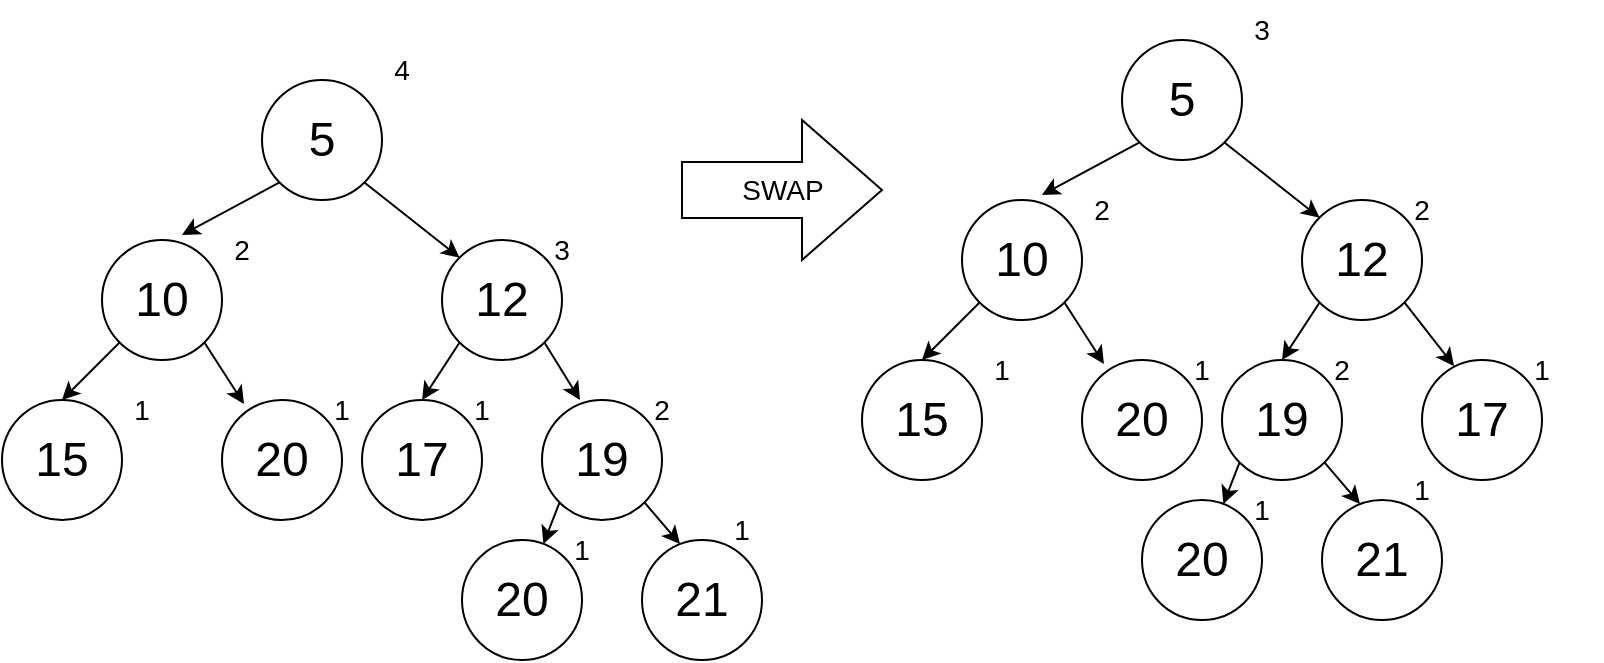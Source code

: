 <mxfile version="16.1.2" type="device"><diagram id="oeTP1227Fok0xVzUUvgo" name="Page-1"><mxGraphModel dx="1102" dy="865" grid="1" gridSize="10" guides="1" tooltips="1" connect="1" arrows="1" fold="1" page="1" pageScale="1" pageWidth="850" pageHeight="1100" math="0" shadow="0"><root><mxCell id="0"/><mxCell id="1" parent="0"/><mxCell id="4z57YgowG81zO-twMssr-59" style="edgeStyle=none;rounded=0;orthogonalLoop=1;jettySize=auto;html=1;exitX=0;exitY=1;exitDx=0;exitDy=0;entryX=0.5;entryY=0;entryDx=0;entryDy=0;fontSize=14;" parent="1" source="4z57YgowG81zO-twMssr-61" target="4z57YgowG81zO-twMssr-63" edge="1"><mxGeometry relative="1" as="geometry"/></mxCell><mxCell id="4z57YgowG81zO-twMssr-60" style="edgeStyle=none;rounded=0;orthogonalLoop=1;jettySize=auto;html=1;exitX=1;exitY=1;exitDx=0;exitDy=0;entryX=0.183;entryY=0.033;entryDx=0;entryDy=0;entryPerimeter=0;fontSize=14;" parent="1" source="4z57YgowG81zO-twMssr-61" target="4z57YgowG81zO-twMssr-65" edge="1"><mxGeometry relative="1" as="geometry"/></mxCell><mxCell id="4z57YgowG81zO-twMssr-61" value="&lt;font style=&quot;font-size: 24px&quot;&gt;10&lt;/font&gt;" style="ellipse;whiteSpace=wrap;html=1;aspect=fixed;" parent="1" vertex="1"><mxGeometry x="60" y="200" width="60" height="60" as="geometry"/></mxCell><mxCell id="4z57YgowG81zO-twMssr-62" value="2" style="text;html=1;strokeColor=none;fillColor=none;align=center;verticalAlign=middle;whiteSpace=wrap;rounded=0;fontSize=14;" parent="1" vertex="1"><mxGeometry x="100" y="190" width="60" height="30" as="geometry"/></mxCell><mxCell id="4z57YgowG81zO-twMssr-63" value="&lt;font style=&quot;font-size: 24px&quot;&gt;15&lt;/font&gt;" style="ellipse;whiteSpace=wrap;html=1;aspect=fixed;" parent="1" vertex="1"><mxGeometry x="10" y="280" width="60" height="60" as="geometry"/></mxCell><mxCell id="4z57YgowG81zO-twMssr-64" value="1" style="text;html=1;strokeColor=none;fillColor=none;align=center;verticalAlign=middle;whiteSpace=wrap;rounded=0;fontSize=14;" parent="1" vertex="1"><mxGeometry x="50" y="270" width="60" height="30" as="geometry"/></mxCell><mxCell id="4z57YgowG81zO-twMssr-65" value="&lt;font style=&quot;font-size: 24px&quot;&gt;20&lt;/font&gt;" style="ellipse;whiteSpace=wrap;html=1;aspect=fixed;" parent="1" vertex="1"><mxGeometry x="120" y="280" width="60" height="60" as="geometry"/></mxCell><mxCell id="4z57YgowG81zO-twMssr-66" value="1" style="text;html=1;strokeColor=none;fillColor=none;align=center;verticalAlign=middle;whiteSpace=wrap;rounded=0;fontSize=14;" parent="1" vertex="1"><mxGeometry x="150" y="270" width="60" height="30" as="geometry"/></mxCell><mxCell id="4z57YgowG81zO-twMssr-67" style="edgeStyle=none;rounded=0;orthogonalLoop=1;jettySize=auto;html=1;exitX=0;exitY=1;exitDx=0;exitDy=0;entryX=0;entryY=0.25;entryDx=0;entryDy=0;fontSize=14;" parent="1" source="4z57YgowG81zO-twMssr-69" target="4z57YgowG81zO-twMssr-62" edge="1"><mxGeometry relative="1" as="geometry"/></mxCell><mxCell id="4z57YgowG81zO-twMssr-68" style="edgeStyle=none;rounded=0;orthogonalLoop=1;jettySize=auto;html=1;exitX=1;exitY=1;exitDx=0;exitDy=0;entryX=0;entryY=0;entryDx=0;entryDy=0;fontSize=14;" parent="1" source="4z57YgowG81zO-twMssr-69" target="4z57YgowG81zO-twMssr-73" edge="1"><mxGeometry relative="1" as="geometry"/></mxCell><mxCell id="4z57YgowG81zO-twMssr-69" value="&lt;font style=&quot;font-size: 24px&quot;&gt;5&lt;/font&gt;" style="ellipse;whiteSpace=wrap;html=1;aspect=fixed;" parent="1" vertex="1"><mxGeometry x="140" y="120" width="60" height="60" as="geometry"/></mxCell><mxCell id="4z57YgowG81zO-twMssr-70" value="4" style="text;html=1;strokeColor=none;fillColor=none;align=center;verticalAlign=middle;whiteSpace=wrap;rounded=0;fontSize=14;" parent="1" vertex="1"><mxGeometry x="180" y="100" width="60" height="30" as="geometry"/></mxCell><mxCell id="4z57YgowG81zO-twMssr-71" style="edgeStyle=none;rounded=0;orthogonalLoop=1;jettySize=auto;html=1;exitX=0;exitY=1;exitDx=0;exitDy=0;entryX=0.5;entryY=0;entryDx=0;entryDy=0;fontSize=14;" parent="1" source="4z57YgowG81zO-twMssr-73" target="4z57YgowG81zO-twMssr-75" edge="1"><mxGeometry relative="1" as="geometry"/></mxCell><mxCell id="4z57YgowG81zO-twMssr-72" style="edgeStyle=none;rounded=0;orthogonalLoop=1;jettySize=auto;html=1;exitX=1;exitY=1;exitDx=0;exitDy=0;entryX=0.317;entryY=0;entryDx=0;entryDy=0;entryPerimeter=0;fontSize=14;" parent="1" source="4z57YgowG81zO-twMssr-73" target="4z57YgowG81zO-twMssr-78" edge="1"><mxGeometry relative="1" as="geometry"/></mxCell><mxCell id="4z57YgowG81zO-twMssr-73" value="&lt;font style=&quot;font-size: 24px&quot;&gt;12&lt;/font&gt;" style="ellipse;whiteSpace=wrap;html=1;aspect=fixed;" parent="1" vertex="1"><mxGeometry x="230" y="200" width="60" height="60" as="geometry"/></mxCell><mxCell id="4z57YgowG81zO-twMssr-74" value="3" style="text;html=1;strokeColor=none;fillColor=none;align=center;verticalAlign=middle;whiteSpace=wrap;rounded=0;fontSize=14;" parent="1" vertex="1"><mxGeometry x="260" y="190" width="60" height="30" as="geometry"/></mxCell><mxCell id="4z57YgowG81zO-twMssr-75" value="&lt;font style=&quot;font-size: 24px&quot;&gt;17&lt;/font&gt;" style="ellipse;whiteSpace=wrap;html=1;aspect=fixed;" parent="1" vertex="1"><mxGeometry x="190" y="280" width="60" height="60" as="geometry"/></mxCell><mxCell id="4z57YgowG81zO-twMssr-76" value="1" style="text;html=1;strokeColor=none;fillColor=none;align=center;verticalAlign=middle;whiteSpace=wrap;rounded=0;fontSize=14;" parent="1" vertex="1"><mxGeometry x="220" y="270" width="60" height="30" as="geometry"/></mxCell><mxCell id="4z57YgowG81zO-twMssr-82" style="edgeStyle=none;rounded=0;orthogonalLoop=1;jettySize=auto;html=1;exitX=0;exitY=1;exitDx=0;exitDy=0;fontSize=14;" parent="1" source="4z57YgowG81zO-twMssr-78" target="4z57YgowG81zO-twMssr-80" edge="1"><mxGeometry relative="1" as="geometry"/></mxCell><mxCell id="4z57YgowG81zO-twMssr-85" style="edgeStyle=none;rounded=0;orthogonalLoop=1;jettySize=auto;html=1;exitX=1;exitY=1;exitDx=0;exitDy=0;entryX=0.317;entryY=0.033;entryDx=0;entryDy=0;entryPerimeter=0;fontSize=14;" parent="1" source="4z57YgowG81zO-twMssr-78" target="4z57YgowG81zO-twMssr-84" edge="1"><mxGeometry relative="1" as="geometry"/></mxCell><mxCell id="4z57YgowG81zO-twMssr-78" value="&lt;font style=&quot;font-size: 24px&quot;&gt;19&lt;/font&gt;" style="ellipse;whiteSpace=wrap;html=1;aspect=fixed;" parent="1" vertex="1"><mxGeometry x="280" y="280" width="60" height="60" as="geometry"/></mxCell><mxCell id="4z57YgowG81zO-twMssr-79" value="2" style="text;html=1;strokeColor=none;fillColor=none;align=center;verticalAlign=middle;whiteSpace=wrap;rounded=0;fontSize=14;" parent="1" vertex="1"><mxGeometry x="310" y="270" width="60" height="30" as="geometry"/></mxCell><mxCell id="4z57YgowG81zO-twMssr-80" value="&lt;font style=&quot;font-size: 24px&quot;&gt;20&lt;/font&gt;" style="ellipse;whiteSpace=wrap;html=1;aspect=fixed;" parent="1" vertex="1"><mxGeometry x="240" y="350" width="60" height="60" as="geometry"/></mxCell><mxCell id="4z57YgowG81zO-twMssr-81" value="1" style="text;html=1;strokeColor=none;fillColor=none;align=center;verticalAlign=middle;whiteSpace=wrap;rounded=0;fontSize=14;" parent="1" vertex="1"><mxGeometry x="270" y="340" width="60" height="30" as="geometry"/></mxCell><mxCell id="4z57YgowG81zO-twMssr-83" value="SWAP" style="html=1;shadow=0;dashed=0;align=center;verticalAlign=middle;shape=mxgraph.arrows2.arrow;dy=0.6;dx=40;notch=0;fontSize=14;strokeColor=#000000;fillColor=none;" parent="1" vertex="1"><mxGeometry x="350" y="140" width="100" height="70" as="geometry"/></mxCell><mxCell id="4z57YgowG81zO-twMssr-84" value="&lt;font style=&quot;font-size: 24px&quot;&gt;21&lt;/font&gt;" style="ellipse;whiteSpace=wrap;html=1;aspect=fixed;" parent="1" vertex="1"><mxGeometry x="330" y="350" width="60" height="60" as="geometry"/></mxCell><mxCell id="4z57YgowG81zO-twMssr-86" value="1" style="text;html=1;strokeColor=none;fillColor=none;align=center;verticalAlign=middle;whiteSpace=wrap;rounded=0;fontSize=14;" parent="1" vertex="1"><mxGeometry x="350" y="330" width="60" height="30" as="geometry"/></mxCell><mxCell id="4z57YgowG81zO-twMssr-87" style="edgeStyle=none;rounded=0;orthogonalLoop=1;jettySize=auto;html=1;exitX=0;exitY=1;exitDx=0;exitDy=0;entryX=0.5;entryY=0;entryDx=0;entryDy=0;fontSize=14;" parent="1" source="4z57YgowG81zO-twMssr-89" target="4z57YgowG81zO-twMssr-91" edge="1"><mxGeometry relative="1" as="geometry"/></mxCell><mxCell id="4z57YgowG81zO-twMssr-88" style="edgeStyle=none;rounded=0;orthogonalLoop=1;jettySize=auto;html=1;exitX=1;exitY=1;exitDx=0;exitDy=0;entryX=0.183;entryY=0.033;entryDx=0;entryDy=0;entryPerimeter=0;fontSize=14;" parent="1" source="4z57YgowG81zO-twMssr-89" target="4z57YgowG81zO-twMssr-93" edge="1"><mxGeometry relative="1" as="geometry"/></mxCell><mxCell id="4z57YgowG81zO-twMssr-89" value="&lt;font style=&quot;font-size: 24px&quot;&gt;10&lt;/font&gt;" style="ellipse;whiteSpace=wrap;html=1;aspect=fixed;" parent="1" vertex="1"><mxGeometry x="490" y="180" width="60" height="60" as="geometry"/></mxCell><mxCell id="4z57YgowG81zO-twMssr-90" value="2" style="text;html=1;strokeColor=none;fillColor=none;align=center;verticalAlign=middle;whiteSpace=wrap;rounded=0;fontSize=14;" parent="1" vertex="1"><mxGeometry x="530" y="170" width="60" height="30" as="geometry"/></mxCell><mxCell id="4z57YgowG81zO-twMssr-91" value="&lt;font style=&quot;font-size: 24px&quot;&gt;15&lt;/font&gt;" style="ellipse;whiteSpace=wrap;html=1;aspect=fixed;" parent="1" vertex="1"><mxGeometry x="440" y="260" width="60" height="60" as="geometry"/></mxCell><mxCell id="4z57YgowG81zO-twMssr-92" value="1" style="text;html=1;strokeColor=none;fillColor=none;align=center;verticalAlign=middle;whiteSpace=wrap;rounded=0;fontSize=14;" parent="1" vertex="1"><mxGeometry x="480" y="250" width="60" height="30" as="geometry"/></mxCell><mxCell id="4z57YgowG81zO-twMssr-93" value="&lt;font style=&quot;font-size: 24px&quot;&gt;20&lt;/font&gt;" style="ellipse;whiteSpace=wrap;html=1;aspect=fixed;" parent="1" vertex="1"><mxGeometry x="550" y="260" width="60" height="60" as="geometry"/></mxCell><mxCell id="4z57YgowG81zO-twMssr-94" value="1" style="text;html=1;strokeColor=none;fillColor=none;align=center;verticalAlign=middle;whiteSpace=wrap;rounded=0;fontSize=14;" parent="1" vertex="1"><mxGeometry x="580" y="250" width="60" height="30" as="geometry"/></mxCell><mxCell id="4z57YgowG81zO-twMssr-95" style="edgeStyle=none;rounded=0;orthogonalLoop=1;jettySize=auto;html=1;exitX=0;exitY=1;exitDx=0;exitDy=0;entryX=0;entryY=0.25;entryDx=0;entryDy=0;fontSize=14;" parent="1" source="4z57YgowG81zO-twMssr-97" target="4z57YgowG81zO-twMssr-90" edge="1"><mxGeometry relative="1" as="geometry"/></mxCell><mxCell id="4z57YgowG81zO-twMssr-96" style="edgeStyle=none;rounded=0;orthogonalLoop=1;jettySize=auto;html=1;exitX=1;exitY=1;exitDx=0;exitDy=0;entryX=0;entryY=0;entryDx=0;entryDy=0;fontSize=14;" parent="1" source="4z57YgowG81zO-twMssr-97" target="4z57YgowG81zO-twMssr-101" edge="1"><mxGeometry relative="1" as="geometry"/></mxCell><mxCell id="4z57YgowG81zO-twMssr-97" value="&lt;font style=&quot;font-size: 24px&quot;&gt;5&lt;/font&gt;" style="ellipse;whiteSpace=wrap;html=1;aspect=fixed;" parent="1" vertex="1"><mxGeometry x="570" y="100" width="60" height="60" as="geometry"/></mxCell><mxCell id="4z57YgowG81zO-twMssr-98" value="3" style="text;html=1;strokeColor=none;fillColor=none;align=center;verticalAlign=middle;whiteSpace=wrap;rounded=0;fontSize=14;" parent="1" vertex="1"><mxGeometry x="610" y="80" width="60" height="30" as="geometry"/></mxCell><mxCell id="4z57YgowG81zO-twMssr-113" style="edgeStyle=none;rounded=0;orthogonalLoop=1;jettySize=auto;html=1;exitX=0;exitY=1;exitDx=0;exitDy=0;fontSize=14;" parent="1" source="4z57YgowG81zO-twMssr-101" edge="1"><mxGeometry relative="1" as="geometry"><mxPoint x="650" y="260" as="targetPoint"/></mxGeometry></mxCell><mxCell id="4z57YgowG81zO-twMssr-114" style="edgeStyle=none;rounded=0;orthogonalLoop=1;jettySize=auto;html=1;exitX=1;exitY=1;exitDx=0;exitDy=0;entryX=0.267;entryY=0.05;entryDx=0;entryDy=0;entryPerimeter=0;fontSize=14;" parent="1" source="4z57YgowG81zO-twMssr-101" target="4z57YgowG81zO-twMssr-103" edge="1"><mxGeometry relative="1" as="geometry"/></mxCell><mxCell id="4z57YgowG81zO-twMssr-101" value="&lt;font style=&quot;font-size: 24px&quot;&gt;12&lt;/font&gt;" style="ellipse;whiteSpace=wrap;html=1;aspect=fixed;" parent="1" vertex="1"><mxGeometry x="660" y="180" width="60" height="60" as="geometry"/></mxCell><mxCell id="4z57YgowG81zO-twMssr-102" value="2" style="text;html=1;strokeColor=none;fillColor=none;align=center;verticalAlign=middle;whiteSpace=wrap;rounded=0;fontSize=14;" parent="1" vertex="1"><mxGeometry x="690" y="170" width="60" height="30" as="geometry"/></mxCell><mxCell id="4z57YgowG81zO-twMssr-103" value="&lt;font style=&quot;font-size: 24px&quot;&gt;17&lt;/font&gt;" style="ellipse;whiteSpace=wrap;html=1;aspect=fixed;" parent="1" vertex="1"><mxGeometry x="720" y="260" width="60" height="60" as="geometry"/></mxCell><mxCell id="4z57YgowG81zO-twMssr-104" value="1" style="text;html=1;strokeColor=none;fillColor=none;align=center;verticalAlign=middle;whiteSpace=wrap;rounded=0;fontSize=14;" parent="1" vertex="1"><mxGeometry x="750" y="250" width="60" height="30" as="geometry"/></mxCell><mxCell id="4z57YgowG81zO-twMssr-105" style="edgeStyle=none;rounded=0;orthogonalLoop=1;jettySize=auto;html=1;exitX=0;exitY=1;exitDx=0;exitDy=0;fontSize=14;" parent="1" source="4z57YgowG81zO-twMssr-107" target="4z57YgowG81zO-twMssr-109" edge="1"><mxGeometry relative="1" as="geometry"/></mxCell><mxCell id="4z57YgowG81zO-twMssr-106" style="edgeStyle=none;rounded=0;orthogonalLoop=1;jettySize=auto;html=1;exitX=1;exitY=1;exitDx=0;exitDy=0;entryX=0.317;entryY=0.033;entryDx=0;entryDy=0;entryPerimeter=0;fontSize=14;" parent="1" source="4z57YgowG81zO-twMssr-107" target="4z57YgowG81zO-twMssr-111" edge="1"><mxGeometry relative="1" as="geometry"/></mxCell><mxCell id="4z57YgowG81zO-twMssr-107" value="&lt;font style=&quot;font-size: 24px&quot;&gt;19&lt;/font&gt;" style="ellipse;whiteSpace=wrap;html=1;aspect=fixed;" parent="1" vertex="1"><mxGeometry x="620" y="260" width="60" height="60" as="geometry"/></mxCell><mxCell id="4z57YgowG81zO-twMssr-108" value="2" style="text;html=1;strokeColor=none;fillColor=none;align=center;verticalAlign=middle;whiteSpace=wrap;rounded=0;fontSize=14;" parent="1" vertex="1"><mxGeometry x="650" y="250" width="60" height="30" as="geometry"/></mxCell><mxCell id="4z57YgowG81zO-twMssr-109" value="&lt;font style=&quot;font-size: 24px&quot;&gt;20&lt;/font&gt;" style="ellipse;whiteSpace=wrap;html=1;aspect=fixed;" parent="1" vertex="1"><mxGeometry x="580" y="330" width="60" height="60" as="geometry"/></mxCell><mxCell id="4z57YgowG81zO-twMssr-110" value="1" style="text;html=1;strokeColor=none;fillColor=none;align=center;verticalAlign=middle;whiteSpace=wrap;rounded=0;fontSize=14;" parent="1" vertex="1"><mxGeometry x="610" y="320" width="60" height="30" as="geometry"/></mxCell><mxCell id="4z57YgowG81zO-twMssr-111" value="&lt;font style=&quot;font-size: 24px&quot;&gt;21&lt;/font&gt;" style="ellipse;whiteSpace=wrap;html=1;aspect=fixed;" parent="1" vertex="1"><mxGeometry x="670" y="330" width="60" height="60" as="geometry"/></mxCell><mxCell id="4z57YgowG81zO-twMssr-112" value="1" style="text;html=1;strokeColor=none;fillColor=none;align=center;verticalAlign=middle;whiteSpace=wrap;rounded=0;fontSize=14;" parent="1" vertex="1"><mxGeometry x="690" y="310" width="60" height="30" as="geometry"/></mxCell></root></mxGraphModel></diagram></mxfile>